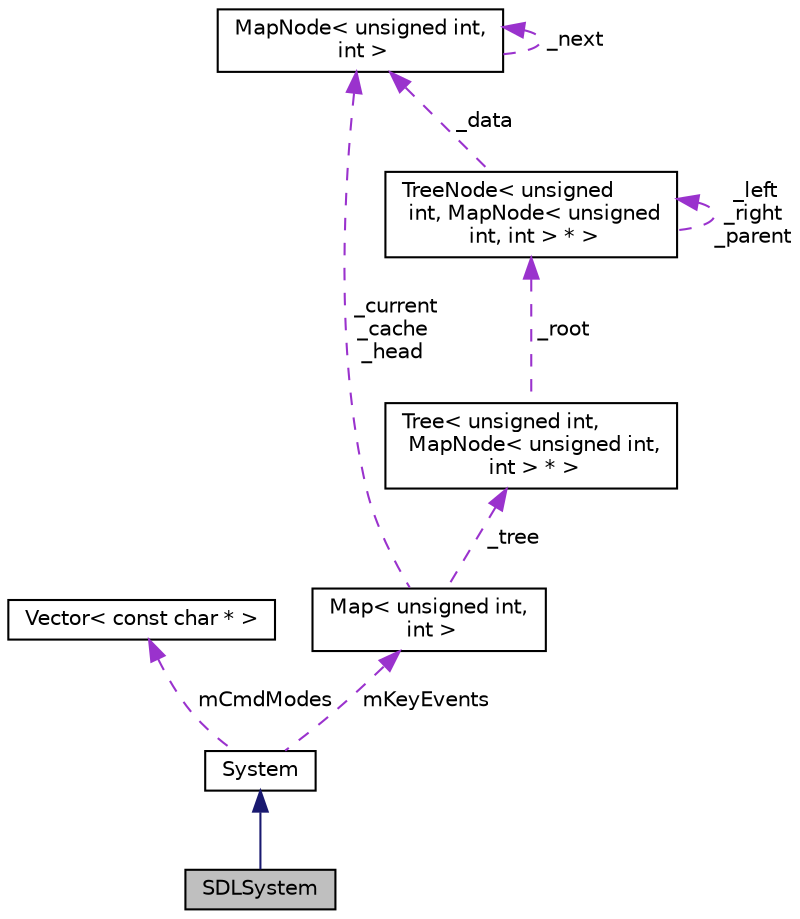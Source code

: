 digraph "SDLSystem"
{
 // INTERACTIVE_SVG=YES
  edge [fontname="Helvetica",fontsize="10",labelfontname="Helvetica",labelfontsize="10"];
  node [fontname="Helvetica",fontsize="10",shape=record];
  Node1 [label="SDLSystem",height=0.2,width=0.4,color="black", fillcolor="grey75", style="filled" fontcolor="black"];
  Node2 -> Node1 [dir="back",color="midnightblue",fontsize="10",style="solid",fontname="Helvetica"];
  Node2 [label="System",height=0.2,width=0.4,color="black", fillcolor="white", style="filled",URL="$class_system.html",tooltip="Basic Interface for System implementations (SDLSystem) "];
  Node3 -> Node2 [dir="back",color="darkorchid3",fontsize="10",style="dashed",label=" mCmdModes" ,fontname="Helvetica"];
  Node3 [label="Vector\< const char * \>",height=0.2,width=0.4,color="black", fillcolor="white", style="filled",URL="$class_vector.html"];
  Node4 -> Node2 [dir="back",color="darkorchid3",fontsize="10",style="dashed",label=" mKeyEvents" ,fontname="Helvetica"];
  Node4 [label="Map\< unsigned int,\l int \>",height=0.2,width=0.4,color="black", fillcolor="white", style="filled",URL="$class_map.html"];
  Node5 -> Node4 [dir="back",color="darkorchid3",fontsize="10",style="dashed",label=" _current\n_cache\n_head" ,fontname="Helvetica"];
  Node5 [label="MapNode\< unsigned int,\l int \>",height=0.2,width=0.4,color="black", fillcolor="white", style="filled",URL="$class_map_node.html"];
  Node5 -> Node5 [dir="back",color="darkorchid3",fontsize="10",style="dashed",label=" _next" ,fontname="Helvetica"];
  Node6 -> Node4 [dir="back",color="darkorchid3",fontsize="10",style="dashed",label=" _tree" ,fontname="Helvetica"];
  Node6 [label="Tree\< unsigned int,\l MapNode\< unsigned int,\l int \> * \>",height=0.2,width=0.4,color="black", fillcolor="white", style="filled",URL="$class_tree.html"];
  Node7 -> Node6 [dir="back",color="darkorchid3",fontsize="10",style="dashed",label=" _root" ,fontname="Helvetica"];
  Node7 [label="TreeNode\< unsigned\l int, MapNode\< unsigned\l int, int \> * \>",height=0.2,width=0.4,color="black", fillcolor="white", style="filled",URL="$class_tree_node.html"];
  Node7 -> Node7 [dir="back",color="darkorchid3",fontsize="10",style="dashed",label=" _left\n_right\n_parent" ,fontname="Helvetica"];
  Node5 -> Node7 [dir="back",color="darkorchid3",fontsize="10",style="dashed",label=" _data" ,fontname="Helvetica"];
}
